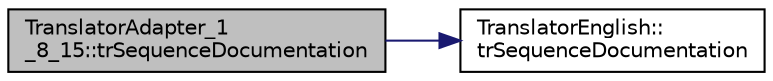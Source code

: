 digraph "TranslatorAdapter_1_8_15::trSequenceDocumentation"
{
 // LATEX_PDF_SIZE
  edge [fontname="Helvetica",fontsize="10",labelfontname="Helvetica",labelfontsize="10"];
  node [fontname="Helvetica",fontsize="10",shape=record];
  rankdir="LR";
  Node1 [label="TranslatorAdapter_1\l_8_15::trSequenceDocumentation",height=0.2,width=0.4,color="black", fillcolor="grey75", style="filled", fontcolor="black",tooltip=" "];
  Node1 -> Node2 [color="midnightblue",fontsize="10",style="solid",fontname="Helvetica"];
  Node2 [label="TranslatorEnglish::\ltrSequenceDocumentation",height=0.2,width=0.4,color="black", fillcolor="white", style="filled",URL="$classTranslatorEnglish.html#a1a8f05361f42591e984838ed9a617660",tooltip=" "];
}
